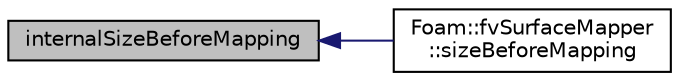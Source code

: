 digraph "internalSizeBeforeMapping"
{
  bgcolor="transparent";
  edge [fontname="Helvetica",fontsize="10",labelfontname="Helvetica",labelfontsize="10"];
  node [fontname="Helvetica",fontsize="10",shape=record];
  rankdir="LR";
  Node20 [label="internalSizeBeforeMapping",height=0.2,width=0.4,color="black", fillcolor="grey75", style="filled", fontcolor="black"];
  Node20 -> Node21 [dir="back",color="midnightblue",fontsize="10",style="solid",fontname="Helvetica"];
  Node21 [label="Foam::fvSurfaceMapper\l::sizeBeforeMapping",height=0.2,width=0.4,color="black",URL="$a23613.html#a10580c42a6fa6c2e786bc8b29f254469",tooltip="Return size of field before mapping. "];
}
